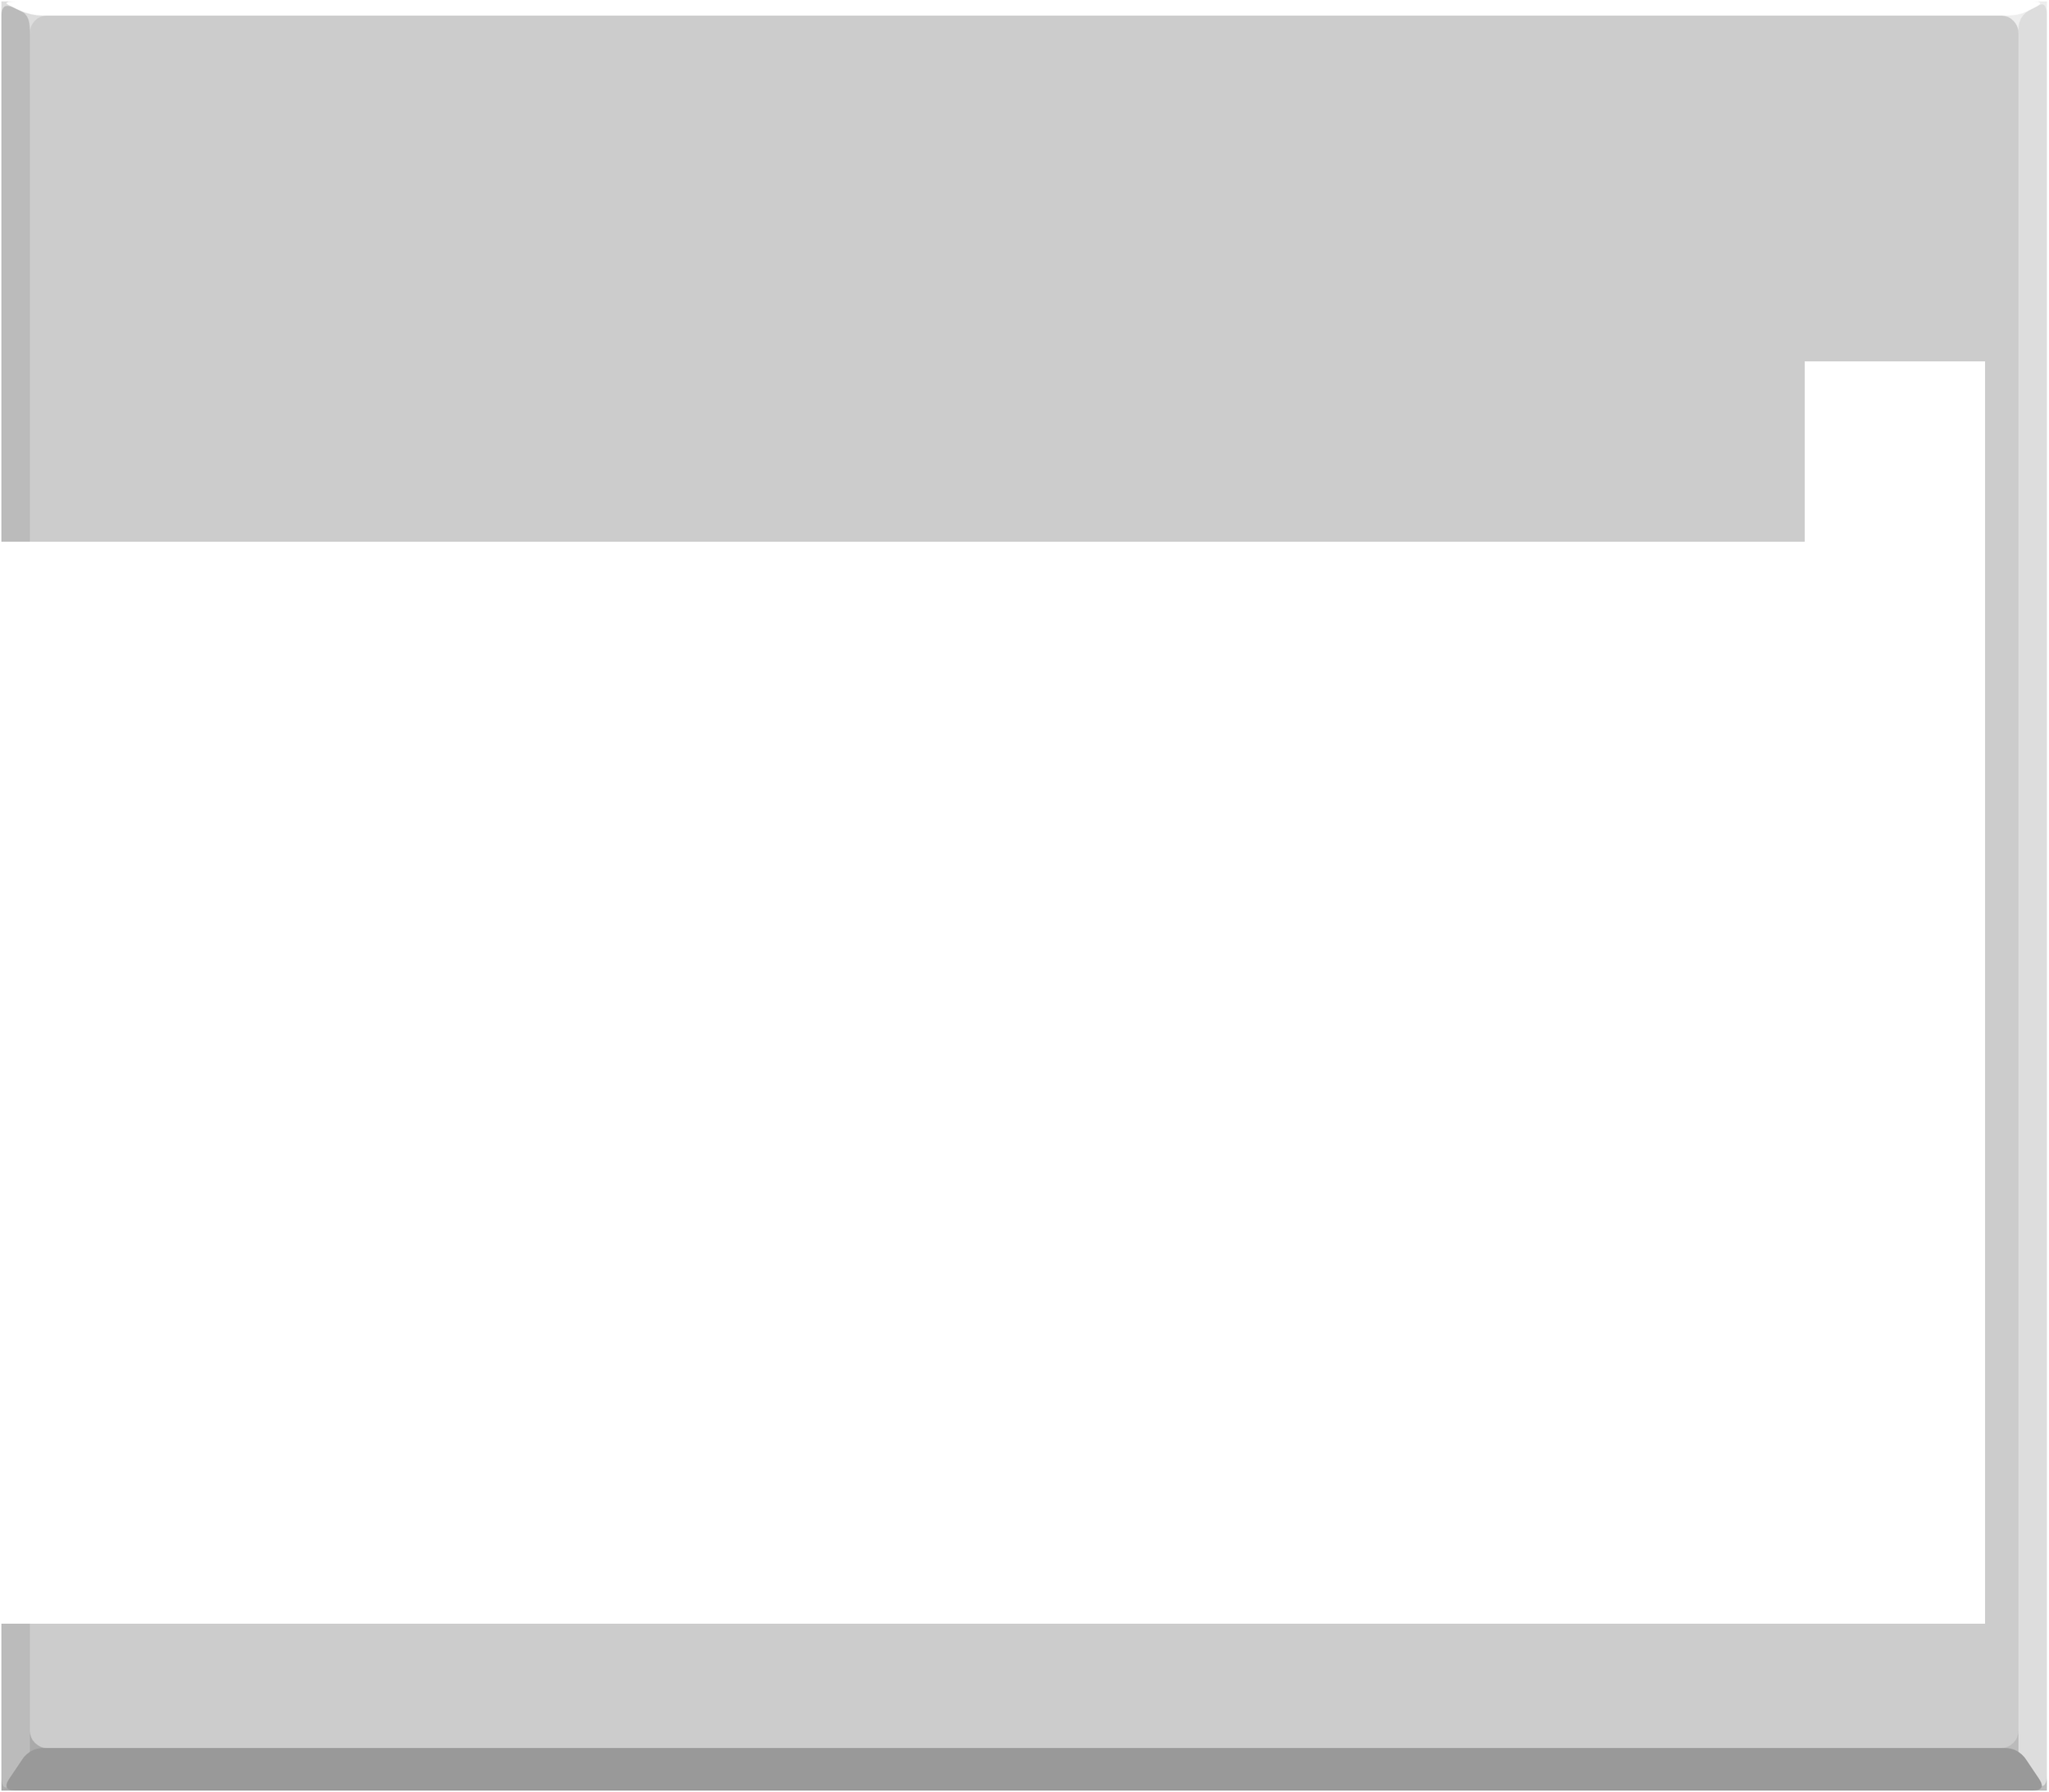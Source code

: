 <mxfile version="26.2.2">
  <diagram name="Page-1" id="nHzvoF0e87Y2690Xo1ev">
    <mxGraphModel dx="1414" dy="936" grid="1" gridSize="10" guides="1" tooltips="1" connect="1" arrows="1" fold="1" page="1" pageScale="1" pageWidth="1440" pageHeight="1260" math="0" shadow="0">
      <root>
        <mxCell id="0" />
        <mxCell id="1" parent="0" />
        <mxCell id="OugirGucVOUAvJeAqI80-1" value="" style="whiteSpace=wrap;html=1;aspect=fixed;fillColor=#BBBBBB;strokeColor=none;" vertex="1" parent="1">
          <mxGeometry x="1360" y="1180" width="80" height="80" as="geometry" />
        </mxCell>
        <mxCell id="OugirGucVOUAvJeAqI80-2" value="" style="whiteSpace=wrap;html=1;aspect=fixed;fillColor=#EEEEEE;strokeColor=none;" vertex="1" parent="1">
          <mxGeometry x="1360" width="80" height="80" as="geometry" />
        </mxCell>
        <mxCell id="OugirGucVOUAvJeAqI80-3" value="" style="whiteSpace=wrap;html=1;aspect=fixed;fillColor=#DDDDDD;strokeColor=none;" vertex="1" parent="1">
          <mxGeometry width="80" height="80" as="geometry" />
        </mxCell>
        <mxCell id="OugirGucVOUAvJeAqI80-4" value="" style="whiteSpace=wrap;html=1;aspect=fixed;fillColor=#AAAAAA;strokeColor=none;" vertex="1" parent="1">
          <mxGeometry y="1180" width="80" height="80" as="geometry" />
        </mxCell>
        <mxCell id="Wazu7IJVKDVCNvOERVV5-3" value="" style="shape=trapezoid;perimeter=trapezoidPerimeter;whiteSpace=wrap;html=1;fixedSize=1;rotation=270;size=10;fillColor=#DDDDDD;strokeColor=none;rounded=1;" parent="1" vertex="1">
          <mxGeometry x="800" y="620" width="1260" height="20" as="geometry" />
        </mxCell>
        <mxCell id="Wazu7IJVKDVCNvOERVV5-5" value="" style="shape=trapezoid;perimeter=trapezoidPerimeter;whiteSpace=wrap;html=1;fixedSize=1;rotation=90;size=10;fillColor=#BBBBBB;strokeColor=none;rounded=1;" parent="1" vertex="1">
          <mxGeometry x="-620" y="620" width="1260" height="20" as="geometry" />
        </mxCell>
        <mxCell id="Wazu7IJVKDVCNvOERVV5-2" value="" style="shape=trapezoid;perimeter=trapezoidPerimeter;whiteSpace=wrap;html=1;fixedSize=1;size=20;fillColor=#999999;strokeColor=none;rounded=1;" parent="1" vertex="1">
          <mxGeometry y="1230" width="1440" height="30" as="geometry" />
        </mxCell>
        <mxCell id="Wazu7IJVKDVCNvOERVV5-4" value="" style="shape=trapezoid;perimeter=trapezoidPerimeter;whiteSpace=wrap;html=1;fixedSize=1;rotation=-180;strokeColor=none;rounded=1;" parent="1" vertex="1">
          <mxGeometry width="1440" height="10" as="geometry" />
        </mxCell>
        <mxCell id="Wazu7IJVKDVCNvOERVV5-6" value="" style="rounded=1;whiteSpace=wrap;html=1;fillColor=#CCCCCC;strokeColor=none;arcSize=1;" parent="1" vertex="1">
          <mxGeometry x="20" y="10" width="1400" height="1220" as="geometry" />
        </mxCell>
      </root>
    </mxGraphModel>
  </diagram>
</mxfile>
